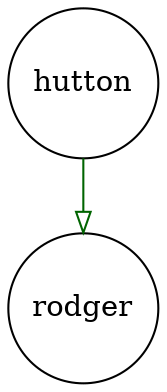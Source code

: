 digraph partagr_hutton_rodger { 
 K=0.6 
 "hutton" -> { "rodger" } [color="darkgreen", arrowhead="onormal", penwidth=1, href="#23"]; 
 "hutton" [shape="circle", fixedsize="true", height=1, width=1, style="filled", fillcolor="white", href="#hutton"]; 
 "rodger" [shape="circle", fixedsize="true", height=1, width=1, style="filled", fillcolor="white", href="#rodger"]; 

}
